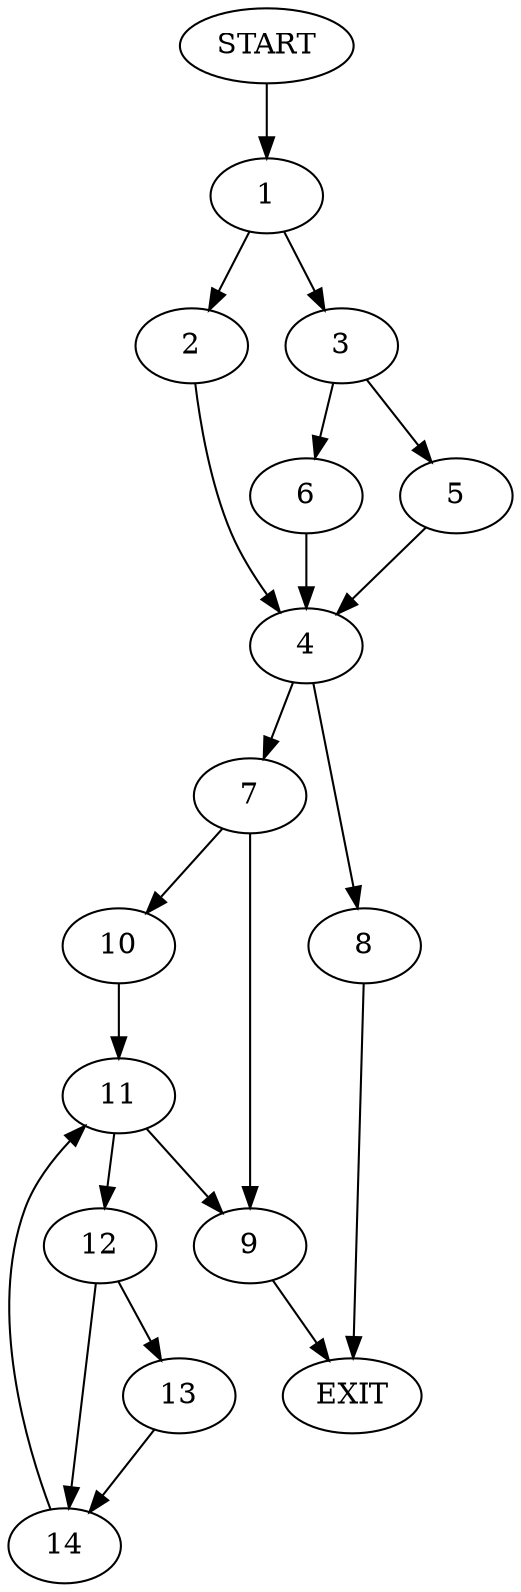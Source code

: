 digraph {
0 [label="START"]
15 [label="EXIT"]
0 -> 1
1 -> 2
1 -> 3
2 -> 4
3 -> 5
3 -> 6
4 -> 7
4 -> 8
6 -> 4
5 -> 4
8 -> 15
7 -> 9
7 -> 10
10 -> 11
9 -> 15
11 -> 12
11 -> 9
12 -> 13
12 -> 14
14 -> 11
13 -> 14
}
